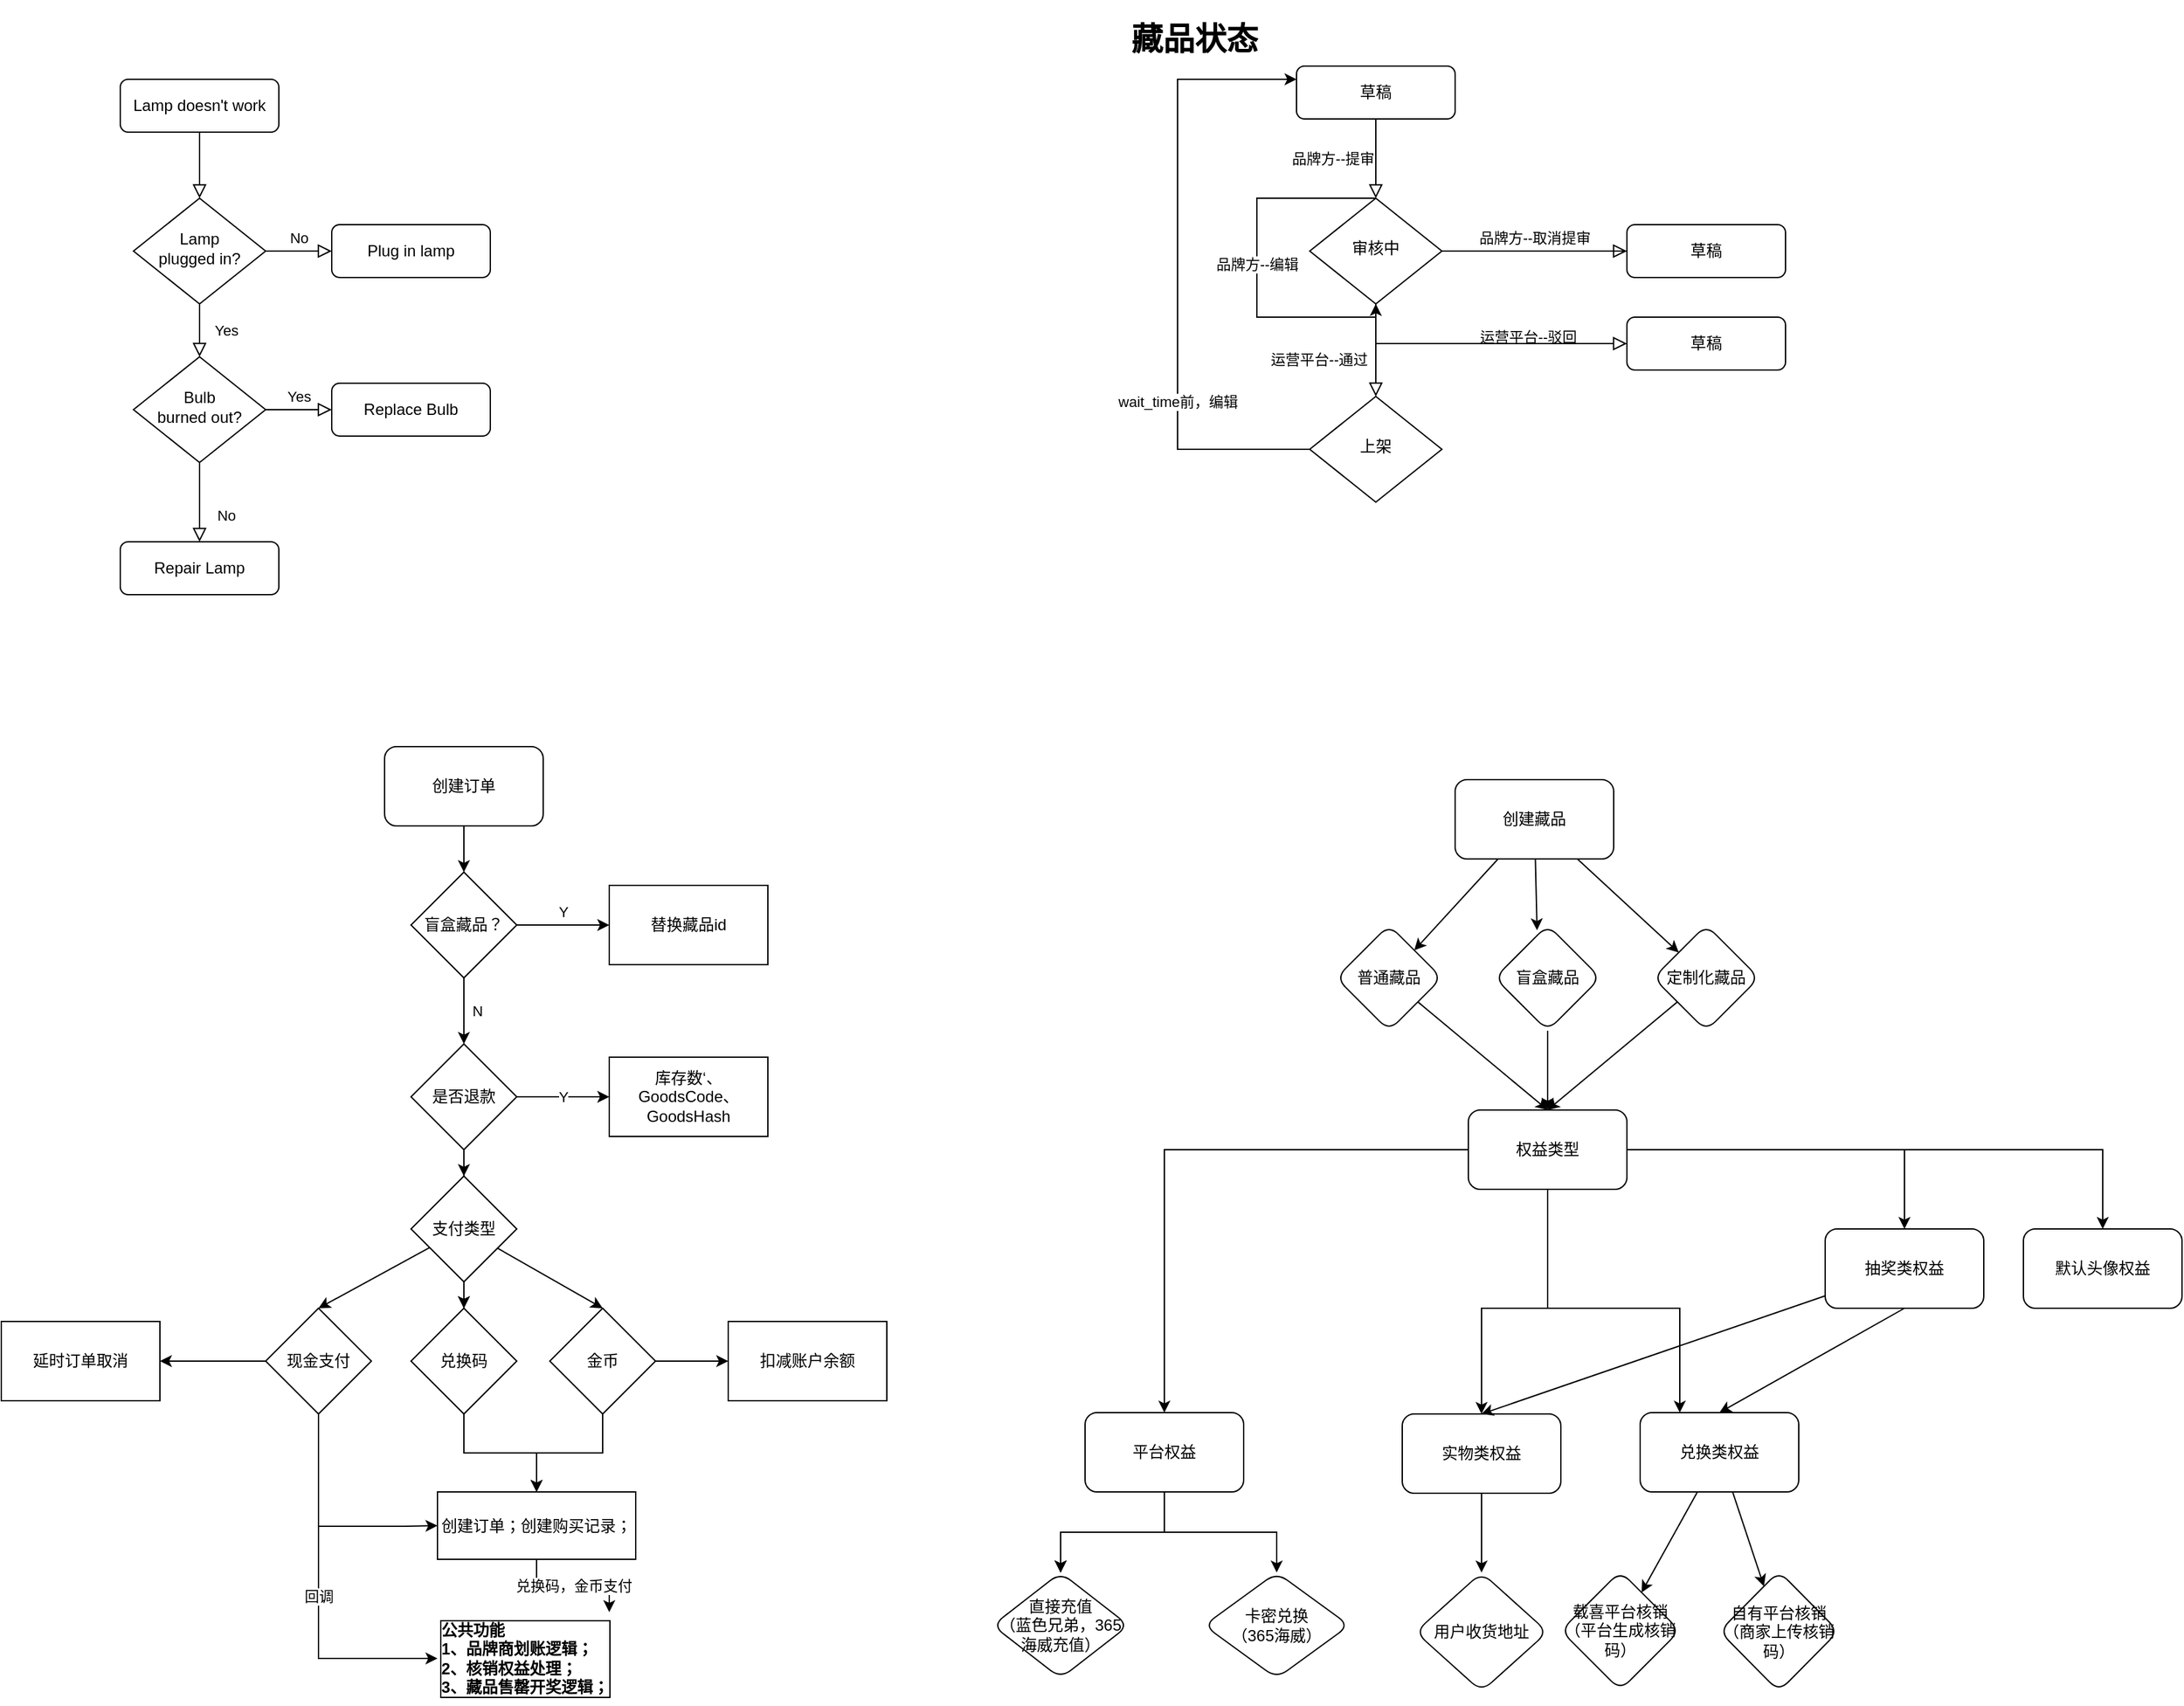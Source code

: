 <mxfile version="21.3.5" type="github">
  <diagram id="C5RBs43oDa-KdzZeNtuy" name="Page-1">
    <mxGraphModel dx="1434" dy="764" grid="1" gridSize="10" guides="1" tooltips="1" connect="1" arrows="1" fold="1" page="1" pageScale="1" pageWidth="827" pageHeight="1169" math="0" shadow="0">
      <root>
        <mxCell id="WIyWlLk6GJQsqaUBKTNV-0" />
        <mxCell id="WIyWlLk6GJQsqaUBKTNV-1" parent="WIyWlLk6GJQsqaUBKTNV-0" />
        <mxCell id="3UaivDr94Zgxj_xcSxzO-53" value="&lt;h1&gt;藏品状态&lt;/h1&gt;&lt;p&gt;&lt;br&gt;&lt;/p&gt;" style="text;html=1;strokeColor=none;fillColor=none;spacing=5;spacingTop=-20;whiteSpace=wrap;overflow=hidden;rounded=0;" parent="WIyWlLk6GJQsqaUBKTNV-1" vertex="1">
          <mxGeometry x="920" y="30" width="510" height="380" as="geometry" />
        </mxCell>
        <mxCell id="WIyWlLk6GJQsqaUBKTNV-2" value="" style="rounded=0;html=1;jettySize=auto;orthogonalLoop=1;fontSize=11;endArrow=block;endFill=0;endSize=8;strokeWidth=1;shadow=0;labelBackgroundColor=none;edgeStyle=orthogonalEdgeStyle;" parent="WIyWlLk6GJQsqaUBKTNV-1" source="WIyWlLk6GJQsqaUBKTNV-3" target="WIyWlLk6GJQsqaUBKTNV-6" edge="1">
          <mxGeometry relative="1" as="geometry" />
        </mxCell>
        <mxCell id="WIyWlLk6GJQsqaUBKTNV-3" value="Lamp doesn&#39;t work" style="rounded=1;whiteSpace=wrap;html=1;fontSize=12;glass=0;strokeWidth=1;shadow=0;" parent="WIyWlLk6GJQsqaUBKTNV-1" vertex="1">
          <mxGeometry x="160" y="80" width="120" height="40" as="geometry" />
        </mxCell>
        <mxCell id="WIyWlLk6GJQsqaUBKTNV-4" value="Yes" style="rounded=0;html=1;jettySize=auto;orthogonalLoop=1;fontSize=11;endArrow=block;endFill=0;endSize=8;strokeWidth=1;shadow=0;labelBackgroundColor=none;edgeStyle=orthogonalEdgeStyle;" parent="WIyWlLk6GJQsqaUBKTNV-1" source="WIyWlLk6GJQsqaUBKTNV-6" target="WIyWlLk6GJQsqaUBKTNV-10" edge="1">
          <mxGeometry y="20" relative="1" as="geometry">
            <mxPoint as="offset" />
          </mxGeometry>
        </mxCell>
        <mxCell id="WIyWlLk6GJQsqaUBKTNV-5" value="No" style="edgeStyle=orthogonalEdgeStyle;rounded=0;html=1;jettySize=auto;orthogonalLoop=1;fontSize=11;endArrow=block;endFill=0;endSize=8;strokeWidth=1;shadow=0;labelBackgroundColor=none;" parent="WIyWlLk6GJQsqaUBKTNV-1" source="WIyWlLk6GJQsqaUBKTNV-6" target="WIyWlLk6GJQsqaUBKTNV-7" edge="1">
          <mxGeometry y="10" relative="1" as="geometry">
            <mxPoint as="offset" />
          </mxGeometry>
        </mxCell>
        <mxCell id="WIyWlLk6GJQsqaUBKTNV-6" value="Lamp&lt;br&gt;plugged in?" style="rhombus;whiteSpace=wrap;html=1;shadow=0;fontFamily=Helvetica;fontSize=12;align=center;strokeWidth=1;spacing=6;spacingTop=-4;" parent="WIyWlLk6GJQsqaUBKTNV-1" vertex="1">
          <mxGeometry x="170" y="170" width="100" height="80" as="geometry" />
        </mxCell>
        <mxCell id="WIyWlLk6GJQsqaUBKTNV-7" value="Plug in lamp" style="rounded=1;whiteSpace=wrap;html=1;fontSize=12;glass=0;strokeWidth=1;shadow=0;" parent="WIyWlLk6GJQsqaUBKTNV-1" vertex="1">
          <mxGeometry x="320" y="190" width="120" height="40" as="geometry" />
        </mxCell>
        <mxCell id="WIyWlLk6GJQsqaUBKTNV-8" value="No" style="rounded=0;html=1;jettySize=auto;orthogonalLoop=1;fontSize=11;endArrow=block;endFill=0;endSize=8;strokeWidth=1;shadow=0;labelBackgroundColor=none;edgeStyle=orthogonalEdgeStyle;" parent="WIyWlLk6GJQsqaUBKTNV-1" source="WIyWlLk6GJQsqaUBKTNV-10" target="WIyWlLk6GJQsqaUBKTNV-11" edge="1">
          <mxGeometry x="0.333" y="20" relative="1" as="geometry">
            <mxPoint as="offset" />
          </mxGeometry>
        </mxCell>
        <mxCell id="WIyWlLk6GJQsqaUBKTNV-9" value="Yes" style="edgeStyle=orthogonalEdgeStyle;rounded=0;html=1;jettySize=auto;orthogonalLoop=1;fontSize=11;endArrow=block;endFill=0;endSize=8;strokeWidth=1;shadow=0;labelBackgroundColor=none;" parent="WIyWlLk6GJQsqaUBKTNV-1" source="WIyWlLk6GJQsqaUBKTNV-10" target="WIyWlLk6GJQsqaUBKTNV-12" edge="1">
          <mxGeometry y="10" relative="1" as="geometry">
            <mxPoint as="offset" />
          </mxGeometry>
        </mxCell>
        <mxCell id="WIyWlLk6GJQsqaUBKTNV-10" value="Bulb&lt;br&gt;burned out?" style="rhombus;whiteSpace=wrap;html=1;shadow=0;fontFamily=Helvetica;fontSize=12;align=center;strokeWidth=1;spacing=6;spacingTop=-4;" parent="WIyWlLk6GJQsqaUBKTNV-1" vertex="1">
          <mxGeometry x="170" y="290" width="100" height="80" as="geometry" />
        </mxCell>
        <mxCell id="WIyWlLk6GJQsqaUBKTNV-11" value="Repair Lamp" style="rounded=1;whiteSpace=wrap;html=1;fontSize=12;glass=0;strokeWidth=1;shadow=0;" parent="WIyWlLk6GJQsqaUBKTNV-1" vertex="1">
          <mxGeometry x="160" y="430" width="120" height="40" as="geometry" />
        </mxCell>
        <mxCell id="WIyWlLk6GJQsqaUBKTNV-12" value="Replace Bulb" style="rounded=1;whiteSpace=wrap;html=1;fontSize=12;glass=0;strokeWidth=1;shadow=0;" parent="WIyWlLk6GJQsqaUBKTNV-1" vertex="1">
          <mxGeometry x="320" y="310" width="120" height="40" as="geometry" />
        </mxCell>
        <mxCell id="3UaivDr94Zgxj_xcSxzO-33" value="品牌方--提审" style="rounded=0;html=1;jettySize=auto;orthogonalLoop=1;fontSize=11;endArrow=block;endFill=0;endSize=8;strokeWidth=1;shadow=0;labelBackgroundColor=none;edgeStyle=orthogonalEdgeStyle;align=right;" parent="WIyWlLk6GJQsqaUBKTNV-1" source="3UaivDr94Zgxj_xcSxzO-34" target="3UaivDr94Zgxj_xcSxzO-37" edge="1">
          <mxGeometry relative="1" as="geometry" />
        </mxCell>
        <mxCell id="3UaivDr94Zgxj_xcSxzO-34" value="草稿" style="rounded=1;whiteSpace=wrap;html=1;fontSize=12;glass=0;strokeWidth=1;shadow=0;" parent="WIyWlLk6GJQsqaUBKTNV-1" vertex="1">
          <mxGeometry x="1050" y="70" width="120" height="40" as="geometry" />
        </mxCell>
        <mxCell id="3UaivDr94Zgxj_xcSxzO-35" value="运营平台--通过" style="rounded=0;html=1;jettySize=auto;orthogonalLoop=1;fontSize=11;endArrow=block;endFill=0;endSize=8;strokeWidth=1;shadow=0;labelBackgroundColor=none;edgeStyle=orthogonalEdgeStyle;align=right;" parent="WIyWlLk6GJQsqaUBKTNV-1" source="3UaivDr94Zgxj_xcSxzO-37" target="3UaivDr94Zgxj_xcSxzO-41" edge="1">
          <mxGeometry x="0.188" y="-5" relative="1" as="geometry">
            <mxPoint as="offset" />
          </mxGeometry>
        </mxCell>
        <mxCell id="3UaivDr94Zgxj_xcSxzO-36" value="品牌方--取消提审" style="edgeStyle=orthogonalEdgeStyle;rounded=0;html=1;jettySize=auto;orthogonalLoop=1;fontSize=11;endArrow=block;endFill=0;endSize=8;strokeWidth=1;shadow=0;labelBackgroundColor=none;" parent="WIyWlLk6GJQsqaUBKTNV-1" source="3UaivDr94Zgxj_xcSxzO-37" target="3UaivDr94Zgxj_xcSxzO-38" edge="1">
          <mxGeometry y="10" relative="1" as="geometry">
            <mxPoint as="offset" />
          </mxGeometry>
        </mxCell>
        <mxCell id="3UaivDr94Zgxj_xcSxzO-37" value="审核中" style="rhombus;whiteSpace=wrap;html=1;shadow=0;fontFamily=Helvetica;fontSize=12;align=center;strokeWidth=1;spacing=6;spacingTop=-4;" parent="WIyWlLk6GJQsqaUBKTNV-1" vertex="1">
          <mxGeometry x="1060" y="170" width="100" height="80" as="geometry" />
        </mxCell>
        <mxCell id="3UaivDr94Zgxj_xcSxzO-44" value="" style="edgeStyle=orthogonalEdgeStyle;rounded=0;orthogonalLoop=1;jettySize=auto;html=1;startArrow=none;startFill=0;endArrow=none;endFill=0;" parent="WIyWlLk6GJQsqaUBKTNV-1" source="3UaivDr94Zgxj_xcSxzO-38" target="3UaivDr94Zgxj_xcSxzO-37" edge="1">
          <mxGeometry relative="1" as="geometry" />
        </mxCell>
        <mxCell id="3UaivDr94Zgxj_xcSxzO-38" value="草稿" style="rounded=1;whiteSpace=wrap;html=1;fontSize=12;glass=0;strokeWidth=1;shadow=0;" parent="WIyWlLk6GJQsqaUBKTNV-1" vertex="1">
          <mxGeometry x="1300" y="190" width="120" height="40" as="geometry" />
        </mxCell>
        <mxCell id="3UaivDr94Zgxj_xcSxzO-40" value="运营平台--驳回" style="edgeStyle=orthogonalEdgeStyle;rounded=0;html=1;jettySize=auto;orthogonalLoop=1;fontSize=11;endArrow=block;endFill=0;endSize=8;strokeWidth=1;shadow=0;labelBackgroundColor=none;exitX=0.5;exitY=1;exitDx=0;exitDy=0;entryX=0;entryY=0.5;entryDx=0;entryDy=0;" parent="WIyWlLk6GJQsqaUBKTNV-1" source="3UaivDr94Zgxj_xcSxzO-37" target="3UaivDr94Zgxj_xcSxzO-48" edge="1">
          <mxGeometry x="0.312" y="5" relative="1" as="geometry">
            <mxPoint as="offset" />
            <mxPoint x="1200" y="320" as="targetPoint" />
          </mxGeometry>
        </mxCell>
        <mxCell id="3UaivDr94Zgxj_xcSxzO-51" style="edgeStyle=orthogonalEdgeStyle;rounded=0;orthogonalLoop=1;jettySize=auto;html=1;entryX=0;entryY=0.25;entryDx=0;entryDy=0;" parent="WIyWlLk6GJQsqaUBKTNV-1" source="3UaivDr94Zgxj_xcSxzO-41" target="3UaivDr94Zgxj_xcSxzO-34" edge="1">
          <mxGeometry relative="1" as="geometry">
            <Array as="points">
              <mxPoint x="960" y="360" />
              <mxPoint x="960" y="80" />
            </Array>
          </mxGeometry>
        </mxCell>
        <mxCell id="3UaivDr94Zgxj_xcSxzO-52" value="wait_time前，编辑" style="edgeLabel;html=1;align=center;verticalAlign=middle;resizable=0;points=[];" parent="3UaivDr94Zgxj_xcSxzO-51" vertex="1" connectable="0">
          <mxGeometry x="-0.421" relative="1" as="geometry">
            <mxPoint as="offset" />
          </mxGeometry>
        </mxCell>
        <mxCell id="3UaivDr94Zgxj_xcSxzO-41" value="上架" style="rhombus;whiteSpace=wrap;html=1;shadow=0;fontFamily=Helvetica;fontSize=12;align=center;strokeWidth=1;spacing=6;spacingTop=-4;" parent="WIyWlLk6GJQsqaUBKTNV-1" vertex="1">
          <mxGeometry x="1060" y="320" width="100" height="80" as="geometry" />
        </mxCell>
        <mxCell id="3UaivDr94Zgxj_xcSxzO-48" value="草稿" style="rounded=1;whiteSpace=wrap;html=1;fontSize=12;glass=0;strokeWidth=1;shadow=0;" parent="WIyWlLk6GJQsqaUBKTNV-1" vertex="1">
          <mxGeometry x="1300" y="260" width="120" height="40" as="geometry" />
        </mxCell>
        <mxCell id="3UaivDr94Zgxj_xcSxzO-50" value="品牌方--编辑" style="edgeStyle=orthogonalEdgeStyle;rounded=0;orthogonalLoop=1;jettySize=auto;html=1;entryX=0.5;entryY=1;entryDx=0;entryDy=0;" parent="WIyWlLk6GJQsqaUBKTNV-1" source="3UaivDr94Zgxj_xcSxzO-37" target="3UaivDr94Zgxj_xcSxzO-37" edge="1">
          <mxGeometry relative="1" as="geometry">
            <Array as="points">
              <mxPoint x="1020" y="170" />
              <mxPoint x="1020" y="260" />
              <mxPoint x="1110" y="260" />
            </Array>
          </mxGeometry>
        </mxCell>
        <mxCell id="-wXtMhaggdb-ri1AJZwB-8" value="N" style="edgeStyle=orthogonalEdgeStyle;rounded=0;orthogonalLoop=1;jettySize=auto;html=1;entryX=0.5;entryY=0;entryDx=0;entryDy=0;" parent="WIyWlLk6GJQsqaUBKTNV-1" source="-wXtMhaggdb-ri1AJZwB-1" target="-wXtMhaggdb-ri1AJZwB-7" edge="1">
          <mxGeometry y="10" relative="1" as="geometry">
            <mxPoint as="offset" />
          </mxGeometry>
        </mxCell>
        <mxCell id="-wXtMhaggdb-ri1AJZwB-12" value="Y" style="edgeStyle=orthogonalEdgeStyle;rounded=0;orthogonalLoop=1;jettySize=auto;html=1;" parent="WIyWlLk6GJQsqaUBKTNV-1" source="-wXtMhaggdb-ri1AJZwB-1" target="-wXtMhaggdb-ri1AJZwB-11" edge="1">
          <mxGeometry y="10" relative="1" as="geometry">
            <mxPoint as="offset" />
          </mxGeometry>
        </mxCell>
        <mxCell id="-wXtMhaggdb-ri1AJZwB-1" value="盲盒藏品？" style="rhombus;whiteSpace=wrap;html=1;" parent="WIyWlLk6GJQsqaUBKTNV-1" vertex="1">
          <mxGeometry x="380" y="680" width="80" height="80" as="geometry" />
        </mxCell>
        <mxCell id="-wXtMhaggdb-ri1AJZwB-3" style="edgeStyle=orthogonalEdgeStyle;rounded=0;orthogonalLoop=1;jettySize=auto;html=1;entryX=0.5;entryY=0;entryDx=0;entryDy=0;" parent="WIyWlLk6GJQsqaUBKTNV-1" source="-wXtMhaggdb-ri1AJZwB-2" target="-wXtMhaggdb-ri1AJZwB-1" edge="1">
          <mxGeometry relative="1" as="geometry" />
        </mxCell>
        <mxCell id="-wXtMhaggdb-ri1AJZwB-2" value="创建订单" style="rounded=1;whiteSpace=wrap;html=1;" parent="WIyWlLk6GJQsqaUBKTNV-1" vertex="1">
          <mxGeometry x="360" y="585" width="120" height="60" as="geometry" />
        </mxCell>
        <mxCell id="-wXtMhaggdb-ri1AJZwB-18" value="Y" style="edgeStyle=orthogonalEdgeStyle;rounded=0;orthogonalLoop=1;jettySize=auto;html=1;" parent="WIyWlLk6GJQsqaUBKTNV-1" source="-wXtMhaggdb-ri1AJZwB-7" target="-wXtMhaggdb-ri1AJZwB-17" edge="1">
          <mxGeometry relative="1" as="geometry" />
        </mxCell>
        <mxCell id="-wXtMhaggdb-ri1AJZwB-22" value="" style="edgeStyle=orthogonalEdgeStyle;rounded=0;orthogonalLoop=1;jettySize=auto;html=1;" parent="WIyWlLk6GJQsqaUBKTNV-1" source="-wXtMhaggdb-ri1AJZwB-7" target="-wXtMhaggdb-ri1AJZwB-21" edge="1">
          <mxGeometry relative="1" as="geometry" />
        </mxCell>
        <mxCell id="-wXtMhaggdb-ri1AJZwB-7" value="是否退款" style="rhombus;whiteSpace=wrap;html=1;" parent="WIyWlLk6GJQsqaUBKTNV-1" vertex="1">
          <mxGeometry x="380" y="810" width="80" height="80" as="geometry" />
        </mxCell>
        <mxCell id="-wXtMhaggdb-ri1AJZwB-11" value="替换藏品id" style="whiteSpace=wrap;html=1;" parent="WIyWlLk6GJQsqaUBKTNV-1" vertex="1">
          <mxGeometry x="530" y="690" width="120" height="60" as="geometry" />
        </mxCell>
        <mxCell id="-wXtMhaggdb-ri1AJZwB-17" value="库存数‘、GoodsCode、GoodsHash" style="whiteSpace=wrap;html=1;" parent="WIyWlLk6GJQsqaUBKTNV-1" vertex="1">
          <mxGeometry x="530" y="820" width="120" height="60" as="geometry" />
        </mxCell>
        <mxCell id="-wXtMhaggdb-ri1AJZwB-35" value="" style="rounded=0;orthogonalLoop=1;jettySize=auto;html=1;entryX=0.5;entryY=0;entryDx=0;entryDy=0;" parent="WIyWlLk6GJQsqaUBKTNV-1" source="-wXtMhaggdb-ri1AJZwB-21" target="MvxXlkZdT2gZAhvsFn1Y-1" edge="1">
          <mxGeometry relative="1" as="geometry">
            <mxPoint x="347.273" y="1030" as="targetPoint" />
          </mxGeometry>
        </mxCell>
        <mxCell id="-wXtMhaggdb-ri1AJZwB-40" value="" style="edgeStyle=orthogonalEdgeStyle;rounded=0;orthogonalLoop=1;jettySize=auto;html=1;" parent="WIyWlLk6GJQsqaUBKTNV-1" source="-wXtMhaggdb-ri1AJZwB-21" target="-wXtMhaggdb-ri1AJZwB-39" edge="1">
          <mxGeometry relative="1" as="geometry" />
        </mxCell>
        <mxCell id="-wXtMhaggdb-ri1AJZwB-41" value="" style="edgeStyle=orthogonalEdgeStyle;rounded=0;orthogonalLoop=1;jettySize=auto;html=1;" parent="WIyWlLk6GJQsqaUBKTNV-1" source="-wXtMhaggdb-ri1AJZwB-21" target="-wXtMhaggdb-ri1AJZwB-39" edge="1">
          <mxGeometry relative="1" as="geometry" />
        </mxCell>
        <mxCell id="-wXtMhaggdb-ri1AJZwB-43" value="" style="rounded=0;orthogonalLoop=1;jettySize=auto;html=1;entryX=0.5;entryY=0;entryDx=0;entryDy=0;" parent="WIyWlLk6GJQsqaUBKTNV-1" source="-wXtMhaggdb-ri1AJZwB-21" target="-wXtMhaggdb-ri1AJZwB-42" edge="1">
          <mxGeometry relative="1" as="geometry" />
        </mxCell>
        <mxCell id="-wXtMhaggdb-ri1AJZwB-21" value="支付类型" style="rhombus;whiteSpace=wrap;html=1;" parent="WIyWlLk6GJQsqaUBKTNV-1" vertex="1">
          <mxGeometry x="380" y="910" width="80" height="80" as="geometry" />
        </mxCell>
        <mxCell id="MvxXlkZdT2gZAhvsFn1Y-12" style="edgeStyle=orthogonalEdgeStyle;rounded=0;orthogonalLoop=1;jettySize=auto;html=1;" edge="1" parent="WIyWlLk6GJQsqaUBKTNV-1" source="-wXtMhaggdb-ri1AJZwB-39" target="MvxXlkZdT2gZAhvsFn1Y-11">
          <mxGeometry relative="1" as="geometry" />
        </mxCell>
        <mxCell id="-wXtMhaggdb-ri1AJZwB-39" value="兑换码" style="rhombus;whiteSpace=wrap;html=1;" parent="WIyWlLk6GJQsqaUBKTNV-1" vertex="1">
          <mxGeometry x="380" y="1010" width="80" height="80" as="geometry" />
        </mxCell>
        <mxCell id="-wXtMhaggdb-ri1AJZwB-45" value="" style="edgeStyle=orthogonalEdgeStyle;rounded=0;orthogonalLoop=1;jettySize=auto;html=1;" parent="WIyWlLk6GJQsqaUBKTNV-1" source="-wXtMhaggdb-ri1AJZwB-42" target="-wXtMhaggdb-ri1AJZwB-44" edge="1">
          <mxGeometry relative="1" as="geometry" />
        </mxCell>
        <mxCell id="MvxXlkZdT2gZAhvsFn1Y-13" style="edgeStyle=orthogonalEdgeStyle;rounded=0;orthogonalLoop=1;jettySize=auto;html=1;entryX=0.5;entryY=0;entryDx=0;entryDy=0;" edge="1" parent="WIyWlLk6GJQsqaUBKTNV-1" source="-wXtMhaggdb-ri1AJZwB-42" target="MvxXlkZdT2gZAhvsFn1Y-11">
          <mxGeometry relative="1" as="geometry" />
        </mxCell>
        <mxCell id="-wXtMhaggdb-ri1AJZwB-42" value="金币" style="rhombus;whiteSpace=wrap;html=1;" parent="WIyWlLk6GJQsqaUBKTNV-1" vertex="1">
          <mxGeometry x="485" y="1010" width="80" height="80" as="geometry" />
        </mxCell>
        <mxCell id="-wXtMhaggdb-ri1AJZwB-44" value="扣减账户余额" style="whiteSpace=wrap;html=1;" parent="WIyWlLk6GJQsqaUBKTNV-1" vertex="1">
          <mxGeometry x="620" y="1020" width="120" height="60" as="geometry" />
        </mxCell>
        <mxCell id="MvxXlkZdT2gZAhvsFn1Y-0" value="延时订单取消" style="whiteSpace=wrap;html=1;" vertex="1" parent="WIyWlLk6GJQsqaUBKTNV-1">
          <mxGeometry x="70" y="1020" width="120" height="60" as="geometry" />
        </mxCell>
        <mxCell id="MvxXlkZdT2gZAhvsFn1Y-2" style="edgeStyle=orthogonalEdgeStyle;rounded=0;orthogonalLoop=1;jettySize=auto;html=1;exitX=0;exitY=0.5;exitDx=0;exitDy=0;entryX=1;entryY=0.5;entryDx=0;entryDy=0;" edge="1" parent="WIyWlLk6GJQsqaUBKTNV-1" source="MvxXlkZdT2gZAhvsFn1Y-1" target="MvxXlkZdT2gZAhvsFn1Y-0">
          <mxGeometry relative="1" as="geometry" />
        </mxCell>
        <mxCell id="MvxXlkZdT2gZAhvsFn1Y-14" style="edgeStyle=orthogonalEdgeStyle;rounded=0;orthogonalLoop=1;jettySize=auto;html=1;entryX=0;entryY=0.5;entryDx=0;entryDy=0;" edge="1" parent="WIyWlLk6GJQsqaUBKTNV-1" source="MvxXlkZdT2gZAhvsFn1Y-1" target="MvxXlkZdT2gZAhvsFn1Y-11">
          <mxGeometry relative="1" as="geometry">
            <Array as="points">
              <mxPoint x="310" y="1175" />
              <mxPoint x="375" y="1175" />
            </Array>
          </mxGeometry>
        </mxCell>
        <mxCell id="MvxXlkZdT2gZAhvsFn1Y-15" value="回调" style="edgeStyle=orthogonalEdgeStyle;rounded=0;orthogonalLoop=1;jettySize=auto;html=1;entryX=0;entryY=0.5;entryDx=0;entryDy=0;" edge="1" parent="WIyWlLk6GJQsqaUBKTNV-1" source="MvxXlkZdT2gZAhvsFn1Y-1" target="MvxXlkZdT2gZAhvsFn1Y-9">
          <mxGeometry relative="1" as="geometry">
            <Array as="points">
              <mxPoint x="310" y="1275" />
            </Array>
          </mxGeometry>
        </mxCell>
        <mxCell id="MvxXlkZdT2gZAhvsFn1Y-1" value="现金支付" style="rhombus;whiteSpace=wrap;html=1;" vertex="1" parent="WIyWlLk6GJQsqaUBKTNV-1">
          <mxGeometry x="270" y="1010" width="80" height="80" as="geometry" />
        </mxCell>
        <mxCell id="MvxXlkZdT2gZAhvsFn1Y-9" value="公共功能&lt;br&gt;1、品牌商划账逻辑；&lt;br style=&quot;border-color: var(--border-color);&quot;&gt;&lt;span style=&quot;&quot;&gt;2、核销权益处理；&lt;/span&gt;&lt;br style=&quot;border-color: var(--border-color);&quot;&gt;&lt;span style=&quot;&quot;&gt;3、藏品售罄开奖逻辑；&lt;/span&gt;" style="text;html=1;strokeColor=none;fillColor=none;align=left;verticalAlign=middle;whiteSpace=wrap;rounded=0;fontStyle=1;labelBorderColor=default;" vertex="1" parent="WIyWlLk6GJQsqaUBKTNV-1">
          <mxGeometry x="400" y="1240" width="260" height="70" as="geometry" />
        </mxCell>
        <mxCell id="MvxXlkZdT2gZAhvsFn1Y-16" value="兑换码，金币支付" style="edgeStyle=orthogonalEdgeStyle;rounded=0;orthogonalLoop=1;jettySize=auto;html=1;" edge="1" parent="WIyWlLk6GJQsqaUBKTNV-1" source="MvxXlkZdT2gZAhvsFn1Y-11" target="MvxXlkZdT2gZAhvsFn1Y-9">
          <mxGeometry relative="1" as="geometry" />
        </mxCell>
        <mxCell id="MvxXlkZdT2gZAhvsFn1Y-11" value="创建订单；创建购买记录；" style="rounded=0;whiteSpace=wrap;html=1;" vertex="1" parent="WIyWlLk6GJQsqaUBKTNV-1">
          <mxGeometry x="400" y="1149" width="150" height="51" as="geometry" />
        </mxCell>
        <mxCell id="MvxXlkZdT2gZAhvsFn1Y-79" style="edgeStyle=none;rounded=0;orthogonalLoop=1;jettySize=auto;html=1;" edge="1" parent="WIyWlLk6GJQsqaUBKTNV-1" source="MvxXlkZdT2gZAhvsFn1Y-17" target="MvxXlkZdT2gZAhvsFn1Y-20">
          <mxGeometry relative="1" as="geometry" />
        </mxCell>
        <mxCell id="MvxXlkZdT2gZAhvsFn1Y-80" style="edgeStyle=none;rounded=0;orthogonalLoop=1;jettySize=auto;html=1;entryX=0.4;entryY=0.05;entryDx=0;entryDy=0;entryPerimeter=0;" edge="1" parent="WIyWlLk6GJQsqaUBKTNV-1" source="MvxXlkZdT2gZAhvsFn1Y-17" target="MvxXlkZdT2gZAhvsFn1Y-22">
          <mxGeometry relative="1" as="geometry" />
        </mxCell>
        <mxCell id="MvxXlkZdT2gZAhvsFn1Y-81" style="edgeStyle=none;rounded=0;orthogonalLoop=1;jettySize=auto;html=1;" edge="1" parent="WIyWlLk6GJQsqaUBKTNV-1" source="MvxXlkZdT2gZAhvsFn1Y-17" target="MvxXlkZdT2gZAhvsFn1Y-23">
          <mxGeometry relative="1" as="geometry" />
        </mxCell>
        <mxCell id="MvxXlkZdT2gZAhvsFn1Y-17" value="创建藏品" style="rounded=1;whiteSpace=wrap;html=1;" vertex="1" parent="WIyWlLk6GJQsqaUBKTNV-1">
          <mxGeometry x="1170" y="610" width="120" height="60" as="geometry" />
        </mxCell>
        <mxCell id="MvxXlkZdT2gZAhvsFn1Y-84" style="edgeStyle=none;rounded=0;orthogonalLoop=1;jettySize=auto;html=1;entryX=0.5;entryY=0;entryDx=0;entryDy=0;" edge="1" parent="WIyWlLk6GJQsqaUBKTNV-1" source="MvxXlkZdT2gZAhvsFn1Y-20" target="MvxXlkZdT2gZAhvsFn1Y-24">
          <mxGeometry relative="1" as="geometry" />
        </mxCell>
        <mxCell id="MvxXlkZdT2gZAhvsFn1Y-20" value="普通藏品" style="rhombus;whiteSpace=wrap;html=1;rounded=1;" vertex="1" parent="WIyWlLk6GJQsqaUBKTNV-1">
          <mxGeometry x="1080" y="720" width="80" height="80" as="geometry" />
        </mxCell>
        <mxCell id="MvxXlkZdT2gZAhvsFn1Y-85" style="edgeStyle=none;rounded=0;orthogonalLoop=1;jettySize=auto;html=1;" edge="1" parent="WIyWlLk6GJQsqaUBKTNV-1" source="MvxXlkZdT2gZAhvsFn1Y-22" target="MvxXlkZdT2gZAhvsFn1Y-24">
          <mxGeometry relative="1" as="geometry" />
        </mxCell>
        <mxCell id="MvxXlkZdT2gZAhvsFn1Y-22" value="盲盒藏品" style="rhombus;whiteSpace=wrap;html=1;rounded=1;" vertex="1" parent="WIyWlLk6GJQsqaUBKTNV-1">
          <mxGeometry x="1200" y="720" width="80" height="80" as="geometry" />
        </mxCell>
        <mxCell id="MvxXlkZdT2gZAhvsFn1Y-86" style="edgeStyle=none;rounded=0;orthogonalLoop=1;jettySize=auto;html=1;entryX=0.5;entryY=0;entryDx=0;entryDy=0;" edge="1" parent="WIyWlLk6GJQsqaUBKTNV-1" source="MvxXlkZdT2gZAhvsFn1Y-23" target="MvxXlkZdT2gZAhvsFn1Y-24">
          <mxGeometry relative="1" as="geometry" />
        </mxCell>
        <mxCell id="MvxXlkZdT2gZAhvsFn1Y-23" value="定制化藏品" style="rhombus;whiteSpace=wrap;html=1;rounded=1;" vertex="1" parent="WIyWlLk6GJQsqaUBKTNV-1">
          <mxGeometry x="1320" y="720" width="80" height="80" as="geometry" />
        </mxCell>
        <mxCell id="MvxXlkZdT2gZAhvsFn1Y-52" style="edgeStyle=orthogonalEdgeStyle;rounded=0;orthogonalLoop=1;jettySize=auto;html=1;entryX=0.5;entryY=0;entryDx=0;entryDy=0;" edge="1" parent="WIyWlLk6GJQsqaUBKTNV-1" source="MvxXlkZdT2gZAhvsFn1Y-24" target="MvxXlkZdT2gZAhvsFn1Y-29">
          <mxGeometry relative="1" as="geometry" />
        </mxCell>
        <mxCell id="MvxXlkZdT2gZAhvsFn1Y-55" style="edgeStyle=orthogonalEdgeStyle;rounded=0;orthogonalLoop=1;jettySize=auto;html=1;" edge="1" parent="WIyWlLk6GJQsqaUBKTNV-1" source="MvxXlkZdT2gZAhvsFn1Y-24" target="MvxXlkZdT2gZAhvsFn1Y-26">
          <mxGeometry relative="1" as="geometry" />
        </mxCell>
        <mxCell id="MvxXlkZdT2gZAhvsFn1Y-56" style="edgeStyle=orthogonalEdgeStyle;rounded=0;orthogonalLoop=1;jettySize=auto;html=1;" edge="1" parent="WIyWlLk6GJQsqaUBKTNV-1" source="MvxXlkZdT2gZAhvsFn1Y-24" target="MvxXlkZdT2gZAhvsFn1Y-27">
          <mxGeometry relative="1" as="geometry">
            <Array as="points">
              <mxPoint x="1240" y="1010" />
              <mxPoint x="1190" y="1010" />
            </Array>
          </mxGeometry>
        </mxCell>
        <mxCell id="MvxXlkZdT2gZAhvsFn1Y-57" style="edgeStyle=orthogonalEdgeStyle;rounded=0;orthogonalLoop=1;jettySize=auto;html=1;entryX=0.25;entryY=0;entryDx=0;entryDy=0;" edge="1" parent="WIyWlLk6GJQsqaUBKTNV-1" source="MvxXlkZdT2gZAhvsFn1Y-24" target="MvxXlkZdT2gZAhvsFn1Y-28">
          <mxGeometry relative="1" as="geometry">
            <Array as="points">
              <mxPoint x="1240" y="1010" />
              <mxPoint x="1340" y="1010" />
            </Array>
          </mxGeometry>
        </mxCell>
        <mxCell id="MvxXlkZdT2gZAhvsFn1Y-76" value="" style="edgeStyle=orthogonalEdgeStyle;rounded=0;orthogonalLoop=1;jettySize=auto;html=1;" edge="1" parent="WIyWlLk6GJQsqaUBKTNV-1" source="MvxXlkZdT2gZAhvsFn1Y-24" target="MvxXlkZdT2gZAhvsFn1Y-75">
          <mxGeometry relative="1" as="geometry" />
        </mxCell>
        <mxCell id="MvxXlkZdT2gZAhvsFn1Y-24" value="权益类型" style="whiteSpace=wrap;html=1;rounded=1;" vertex="1" parent="WIyWlLk6GJQsqaUBKTNV-1">
          <mxGeometry x="1180" y="860" width="120" height="60" as="geometry" />
        </mxCell>
        <mxCell id="MvxXlkZdT2gZAhvsFn1Y-67" value="" style="edgeStyle=orthogonalEdgeStyle;rounded=0;orthogonalLoop=1;jettySize=auto;html=1;" edge="1" parent="WIyWlLk6GJQsqaUBKTNV-1" source="MvxXlkZdT2gZAhvsFn1Y-26" target="MvxXlkZdT2gZAhvsFn1Y-66">
          <mxGeometry relative="1" as="geometry" />
        </mxCell>
        <mxCell id="MvxXlkZdT2gZAhvsFn1Y-68" value="" style="edgeStyle=orthogonalEdgeStyle;rounded=0;orthogonalLoop=1;jettySize=auto;html=1;" edge="1" parent="WIyWlLk6GJQsqaUBKTNV-1" source="MvxXlkZdT2gZAhvsFn1Y-26" target="MvxXlkZdT2gZAhvsFn1Y-66">
          <mxGeometry relative="1" as="geometry" />
        </mxCell>
        <mxCell id="MvxXlkZdT2gZAhvsFn1Y-69" value="" style="edgeStyle=orthogonalEdgeStyle;rounded=0;orthogonalLoop=1;jettySize=auto;html=1;" edge="1" parent="WIyWlLk6GJQsqaUBKTNV-1" source="MvxXlkZdT2gZAhvsFn1Y-26" target="MvxXlkZdT2gZAhvsFn1Y-66">
          <mxGeometry relative="1" as="geometry" />
        </mxCell>
        <mxCell id="MvxXlkZdT2gZAhvsFn1Y-71" style="edgeStyle=orthogonalEdgeStyle;rounded=0;orthogonalLoop=1;jettySize=auto;html=1;" edge="1" parent="WIyWlLk6GJQsqaUBKTNV-1" source="MvxXlkZdT2gZAhvsFn1Y-26" target="MvxXlkZdT2gZAhvsFn1Y-70">
          <mxGeometry relative="1" as="geometry" />
        </mxCell>
        <mxCell id="MvxXlkZdT2gZAhvsFn1Y-26" value="平台权益" style="whiteSpace=wrap;html=1;rounded=1;" vertex="1" parent="WIyWlLk6GJQsqaUBKTNV-1">
          <mxGeometry x="890" y="1089" width="120" height="60" as="geometry" />
        </mxCell>
        <mxCell id="MvxXlkZdT2gZAhvsFn1Y-73" value="" style="edgeStyle=orthogonalEdgeStyle;rounded=0;orthogonalLoop=1;jettySize=auto;html=1;" edge="1" parent="WIyWlLk6GJQsqaUBKTNV-1" source="MvxXlkZdT2gZAhvsFn1Y-27" target="MvxXlkZdT2gZAhvsFn1Y-72">
          <mxGeometry relative="1" as="geometry" />
        </mxCell>
        <mxCell id="MvxXlkZdT2gZAhvsFn1Y-27" value="实物类权益" style="whiteSpace=wrap;html=1;rounded=1;" vertex="1" parent="WIyWlLk6GJQsqaUBKTNV-1">
          <mxGeometry x="1130" y="1090" width="120" height="60" as="geometry" />
        </mxCell>
        <mxCell id="MvxXlkZdT2gZAhvsFn1Y-36" value="" style="edgeStyle=none;rounded=0;orthogonalLoop=1;jettySize=auto;html=1;" edge="1" parent="WIyWlLk6GJQsqaUBKTNV-1" source="MvxXlkZdT2gZAhvsFn1Y-28" target="MvxXlkZdT2gZAhvsFn1Y-35">
          <mxGeometry relative="1" as="geometry" />
        </mxCell>
        <mxCell id="MvxXlkZdT2gZAhvsFn1Y-38" style="edgeStyle=none;rounded=0;orthogonalLoop=1;jettySize=auto;html=1;" edge="1" parent="WIyWlLk6GJQsqaUBKTNV-1" source="MvxXlkZdT2gZAhvsFn1Y-28" target="MvxXlkZdT2gZAhvsFn1Y-37">
          <mxGeometry relative="1" as="geometry" />
        </mxCell>
        <mxCell id="MvxXlkZdT2gZAhvsFn1Y-28" value="兑换类权益" style="whiteSpace=wrap;html=1;rounded=1;" vertex="1" parent="WIyWlLk6GJQsqaUBKTNV-1">
          <mxGeometry x="1310" y="1089" width="120" height="60" as="geometry" />
        </mxCell>
        <mxCell id="MvxXlkZdT2gZAhvsFn1Y-58" style="rounded=0;orthogonalLoop=1;jettySize=auto;html=1;entryX=0.5;entryY=0;entryDx=0;entryDy=0;" edge="1" parent="WIyWlLk6GJQsqaUBKTNV-1" source="MvxXlkZdT2gZAhvsFn1Y-29" target="MvxXlkZdT2gZAhvsFn1Y-27">
          <mxGeometry relative="1" as="geometry" />
        </mxCell>
        <mxCell id="MvxXlkZdT2gZAhvsFn1Y-59" style="rounded=0;orthogonalLoop=1;jettySize=auto;html=1;entryX=0.5;entryY=0;entryDx=0;entryDy=0;exitX=0.5;exitY=1;exitDx=0;exitDy=0;" edge="1" parent="WIyWlLk6GJQsqaUBKTNV-1" source="MvxXlkZdT2gZAhvsFn1Y-29" target="MvxXlkZdT2gZAhvsFn1Y-28">
          <mxGeometry relative="1" as="geometry">
            <mxPoint x="1467" y="1020" as="sourcePoint" />
          </mxGeometry>
        </mxCell>
        <mxCell id="MvxXlkZdT2gZAhvsFn1Y-29" value="抽奖类权益" style="whiteSpace=wrap;html=1;rounded=1;" vertex="1" parent="WIyWlLk6GJQsqaUBKTNV-1">
          <mxGeometry x="1450" y="950" width="120" height="60" as="geometry" />
        </mxCell>
        <mxCell id="MvxXlkZdT2gZAhvsFn1Y-35" value="载喜平台核销（平台生成核销码）" style="rhombus;whiteSpace=wrap;html=1;rounded=1;" vertex="1" parent="WIyWlLk6GJQsqaUBKTNV-1">
          <mxGeometry x="1250" y="1209" width="90" height="90" as="geometry" />
        </mxCell>
        <mxCell id="MvxXlkZdT2gZAhvsFn1Y-37" value="自有平台核销（商家上传核销码）" style="rhombus;whiteSpace=wrap;html=1;rounded=1;" vertex="1" parent="WIyWlLk6GJQsqaUBKTNV-1">
          <mxGeometry x="1370" y="1209" width="90" height="91" as="geometry" />
        </mxCell>
        <mxCell id="MvxXlkZdT2gZAhvsFn1Y-66" value="直接充值&lt;br&gt;（蓝色兄弟，365海威充值）" style="rhombus;whiteSpace=wrap;html=1;rounded=1;" vertex="1" parent="WIyWlLk6GJQsqaUBKTNV-1">
          <mxGeometry x="820" y="1210" width="103" height="80" as="geometry" />
        </mxCell>
        <mxCell id="MvxXlkZdT2gZAhvsFn1Y-70" value="卡密兑换&lt;br&gt;（365海威）" style="rhombus;whiteSpace=wrap;html=1;rounded=1;" vertex="1" parent="WIyWlLk6GJQsqaUBKTNV-1">
          <mxGeometry x="980" y="1210" width="110" height="80" as="geometry" />
        </mxCell>
        <mxCell id="MvxXlkZdT2gZAhvsFn1Y-72" value="用户收货地址" style="rhombus;whiteSpace=wrap;html=1;rounded=1;" vertex="1" parent="WIyWlLk6GJQsqaUBKTNV-1">
          <mxGeometry x="1140" y="1210" width="100" height="90" as="geometry" />
        </mxCell>
        <mxCell id="MvxXlkZdT2gZAhvsFn1Y-75" value="默认头像权益" style="whiteSpace=wrap;html=1;rounded=1;" vertex="1" parent="WIyWlLk6GJQsqaUBKTNV-1">
          <mxGeometry x="1600" y="950" width="120" height="60" as="geometry" />
        </mxCell>
      </root>
    </mxGraphModel>
  </diagram>
</mxfile>
